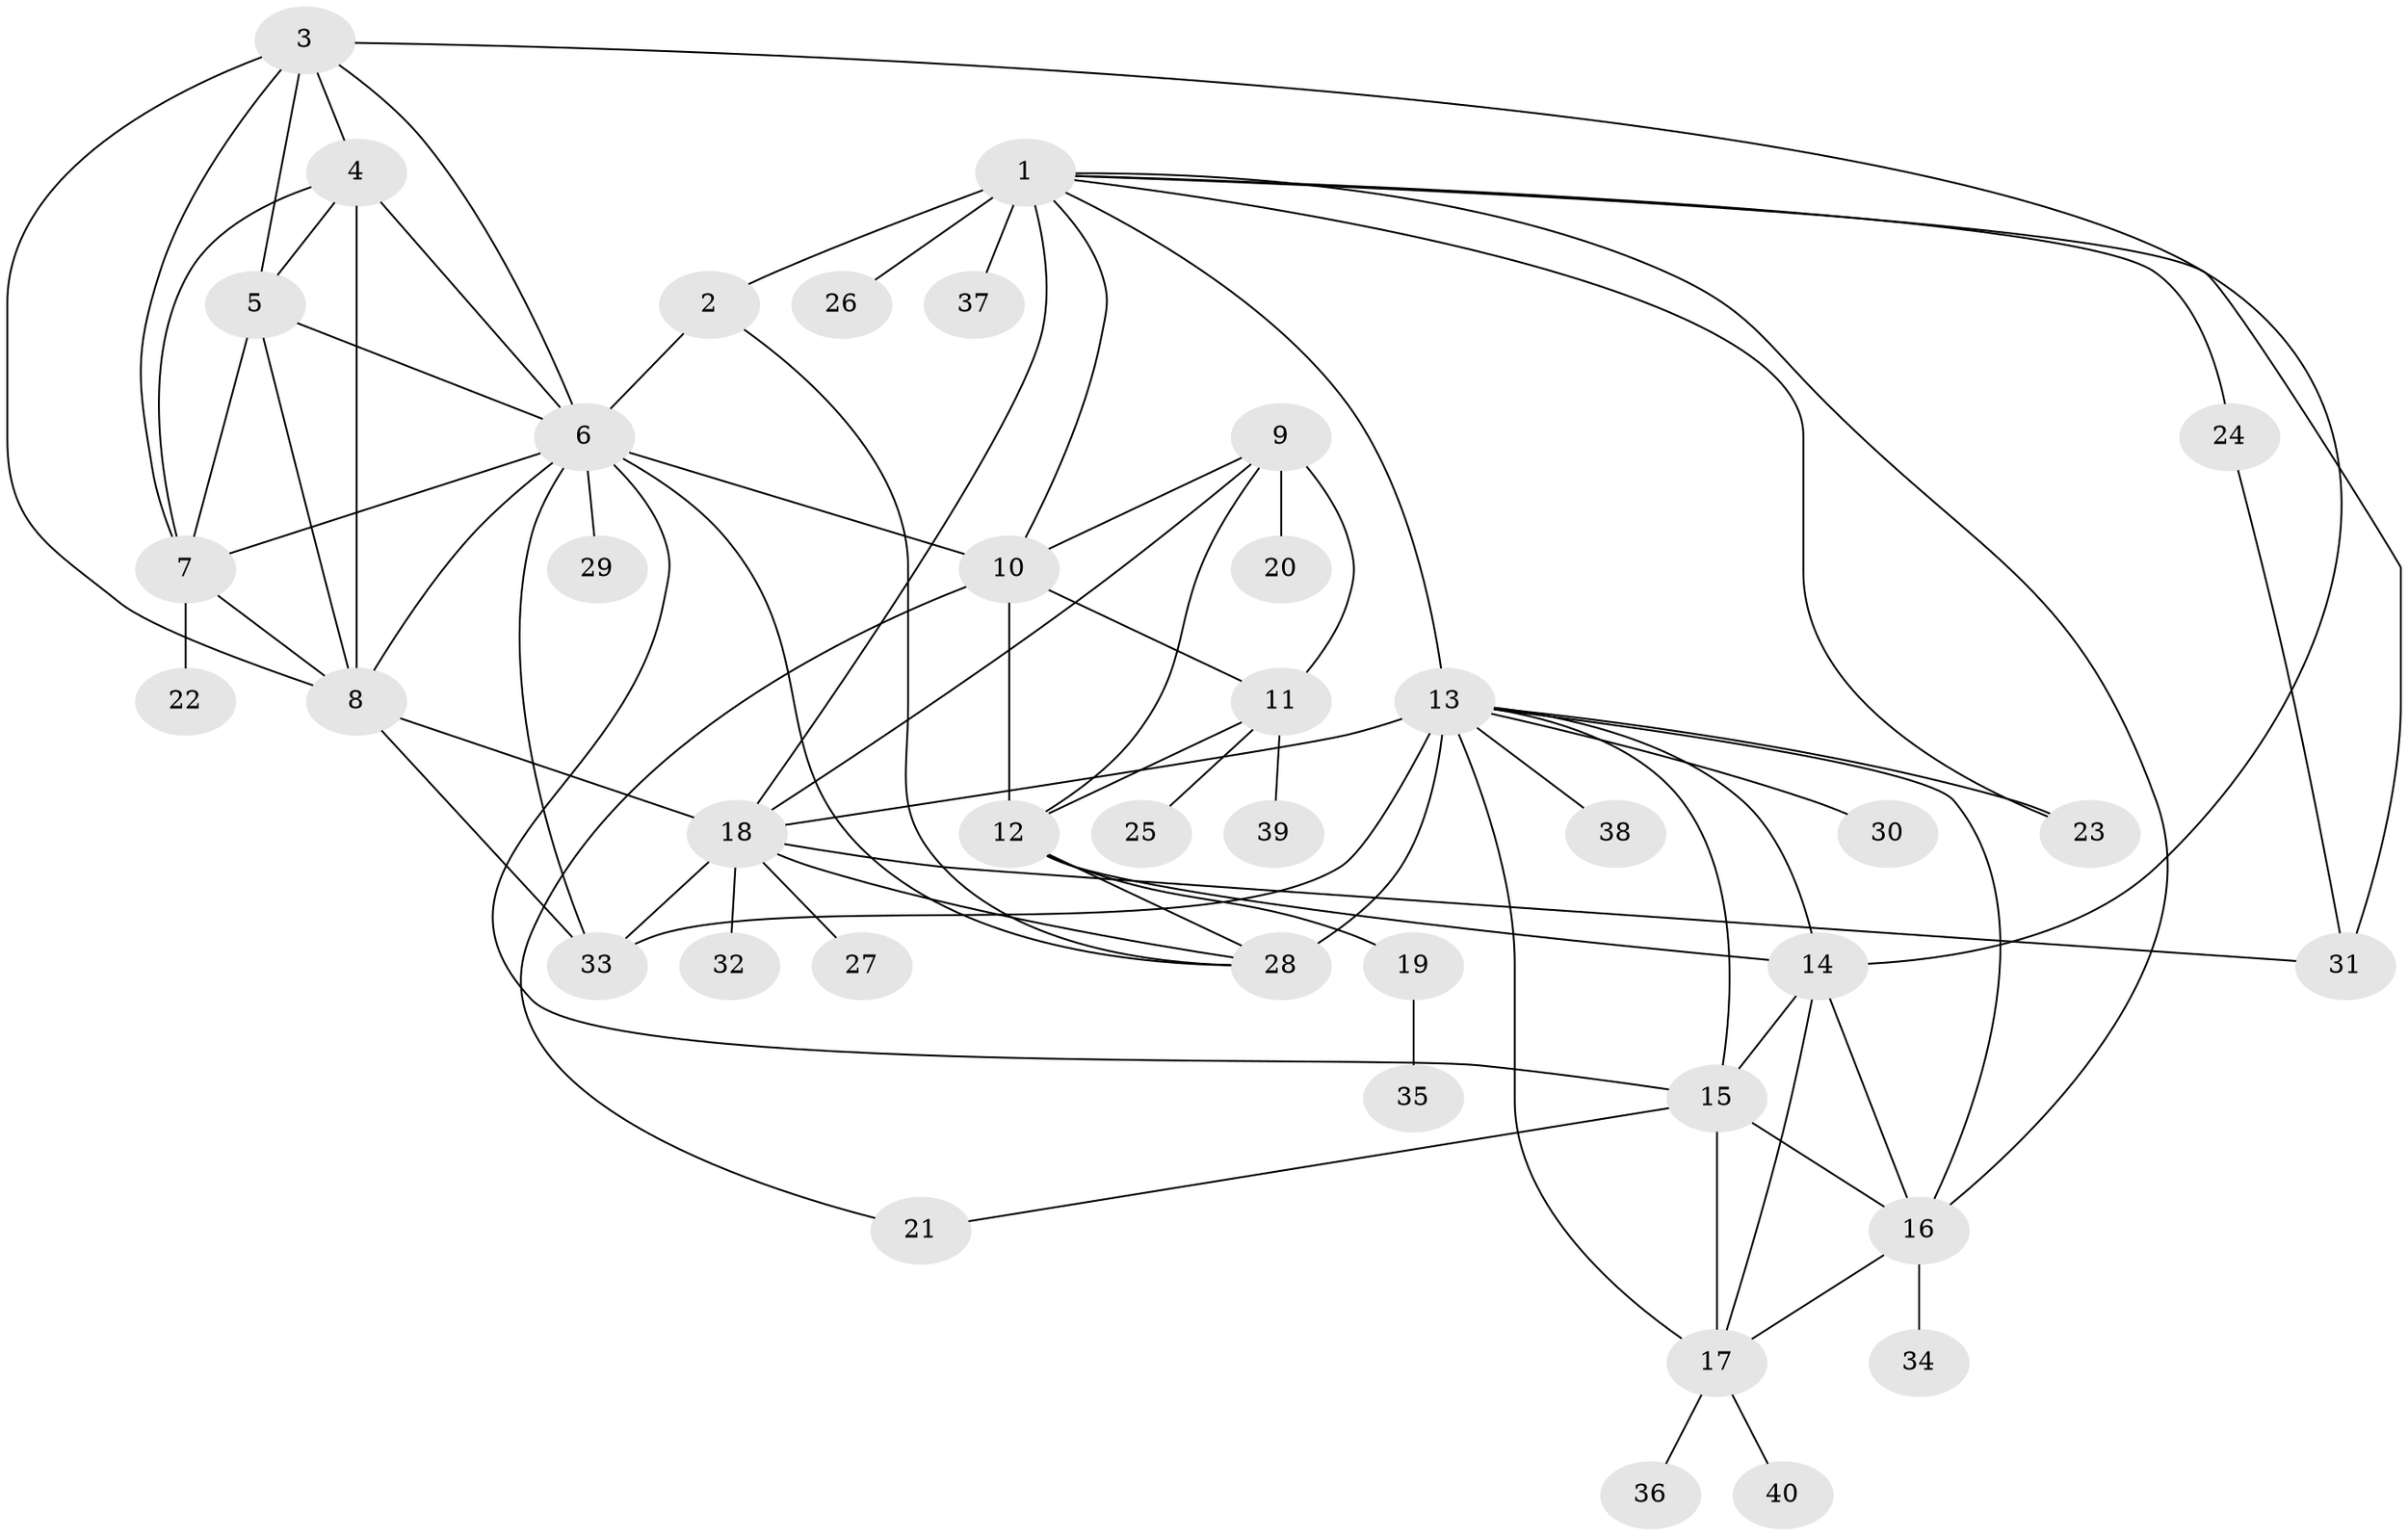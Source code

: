 // original degree distribution, {6: 0.045454545454545456, 10: 0.022727272727272728, 8: 0.015151515151515152, 7: 0.05303030303030303, 11: 0.015151515151515152, 17: 0.007575757575757576, 9: 0.030303030303030304, 5: 0.022727272727272728, 20: 0.007575757575757576, 12: 0.007575757575757576, 14: 0.007575757575757576, 1: 0.5454545454545454, 2: 0.17424242424242425, 4: 0.007575757575757576, 3: 0.03787878787878788}
// Generated by graph-tools (version 1.1) at 2025/52/03/04/25 22:52:43]
// undirected, 40 vertices, 77 edges
graph export_dot {
  node [color=gray90,style=filled];
  1;
  2;
  3;
  4;
  5;
  6;
  7;
  8;
  9;
  10;
  11;
  12;
  13;
  14;
  15;
  16;
  17;
  18;
  19;
  20;
  21;
  22;
  23;
  24;
  25;
  26;
  27;
  28;
  29;
  30;
  31;
  32;
  33;
  34;
  35;
  36;
  37;
  38;
  39;
  40;
  1 -- 2 [weight=5.0];
  1 -- 10 [weight=1.0];
  1 -- 13 [weight=1.0];
  1 -- 16 [weight=1.0];
  1 -- 18 [weight=1.0];
  1 -- 23 [weight=1.0];
  1 -- 24 [weight=1.0];
  1 -- 26 [weight=1.0];
  1 -- 31 [weight=1.0];
  1 -- 37 [weight=1.0];
  2 -- 6 [weight=1.0];
  2 -- 28 [weight=1.0];
  3 -- 4 [weight=1.0];
  3 -- 5 [weight=1.0];
  3 -- 6 [weight=1.0];
  3 -- 7 [weight=1.0];
  3 -- 8 [weight=1.0];
  3 -- 14 [weight=1.0];
  4 -- 5 [weight=1.0];
  4 -- 6 [weight=1.0];
  4 -- 7 [weight=1.0];
  4 -- 8 [weight=2.0];
  5 -- 6 [weight=1.0];
  5 -- 7 [weight=1.0];
  5 -- 8 [weight=1.0];
  6 -- 7 [weight=1.0];
  6 -- 8 [weight=1.0];
  6 -- 10 [weight=1.0];
  6 -- 15 [weight=1.0];
  6 -- 28 [weight=2.0];
  6 -- 29 [weight=1.0];
  6 -- 33 [weight=1.0];
  7 -- 8 [weight=1.0];
  7 -- 22 [weight=4.0];
  8 -- 18 [weight=1.0];
  8 -- 33 [weight=1.0];
  9 -- 10 [weight=1.0];
  9 -- 11 [weight=3.0];
  9 -- 12 [weight=1.0];
  9 -- 18 [weight=1.0];
  9 -- 20 [weight=4.0];
  10 -- 11 [weight=3.0];
  10 -- 12 [weight=1.0];
  10 -- 21 [weight=1.0];
  11 -- 12 [weight=3.0];
  11 -- 25 [weight=1.0];
  11 -- 39 [weight=1.0];
  12 -- 14 [weight=1.0];
  12 -- 19 [weight=1.0];
  12 -- 28 [weight=1.0];
  13 -- 14 [weight=1.0];
  13 -- 15 [weight=2.0];
  13 -- 16 [weight=1.0];
  13 -- 17 [weight=1.0];
  13 -- 18 [weight=1.0];
  13 -- 23 [weight=1.0];
  13 -- 28 [weight=8.0];
  13 -- 30 [weight=1.0];
  13 -- 33 [weight=1.0];
  13 -- 38 [weight=1.0];
  14 -- 15 [weight=2.0];
  14 -- 16 [weight=1.0];
  14 -- 17 [weight=1.0];
  15 -- 16 [weight=2.0];
  15 -- 17 [weight=2.0];
  15 -- 21 [weight=1.0];
  16 -- 17 [weight=1.0];
  16 -- 34 [weight=5.0];
  17 -- 36 [weight=1.0];
  17 -- 40 [weight=1.0];
  18 -- 27 [weight=5.0];
  18 -- 28 [weight=1.0];
  18 -- 31 [weight=3.0];
  18 -- 32 [weight=1.0];
  18 -- 33 [weight=1.0];
  19 -- 35 [weight=1.0];
  24 -- 31 [weight=1.0];
}
